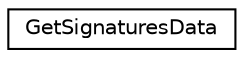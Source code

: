 digraph "Graphical Class Hierarchy"
{
  edge [fontname="Helvetica",fontsize="10",labelfontname="Helvetica",labelfontsize="10"];
  node [fontname="Helvetica",fontsize="10",shape=record];
  rankdir="LR";
  Node0 [label="GetSignaturesData",height=0.2,width=0.4,color="black", fillcolor="white", style="filled",URL="$struct_get_signatures_data.html"];
}
